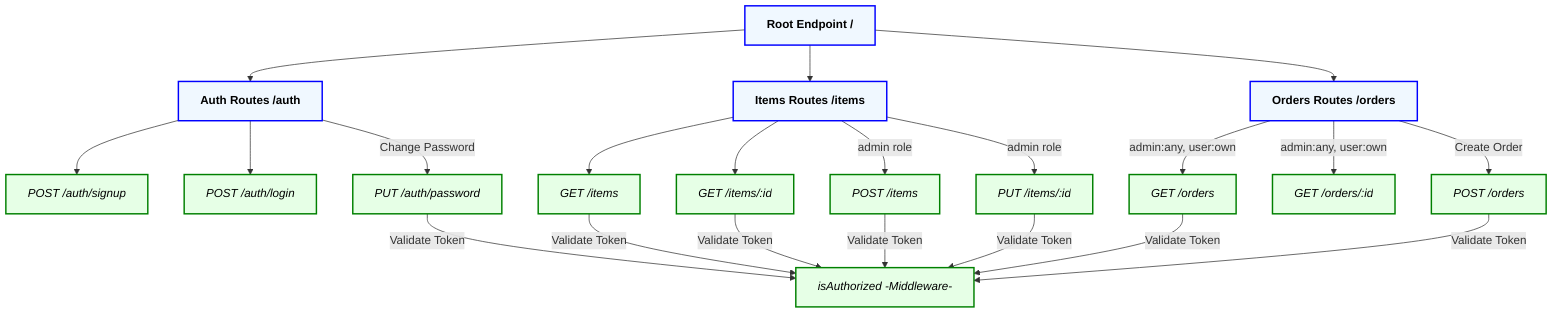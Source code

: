 flowchart TD
    A[Root Endpoint / ]:::endpoint
    B[Auth Routes /auth]:::endpoint
    C[Items Routes /items]:::endpoint
    D[Orders Routes /orders]:::endpoint

    B1[POST /auth/signup]:::route
    B2[POST /auth/login]:::route
    B3[PUT /auth/password]:::route

    C1[GET /items]:::route
    C2[GET /items/:id]:::route
    C3[POST /items]:::route
    C4[PUT /items/:id]:::route

    D1[GET /orders]:::route
    D2[GET /orders/:id]:::route
    D3[POST /orders]:::route

    E[isAuthorized -Middleware-]:::route

    A --> B
    A --> C
    A --> D
    B --> B1
    B --> B2
    B -->|Change Password| B3
    B3 -->|Validate Token| E
    C --> C1
    C1 -->|Validate Token| E
    C --> C2
    C2 -->|Validate Token| E
    C --> |admin role| C3
    C3 -->|Validate Token| E
    C -->|admin role| C4
    C4 -->|Validate Token| E
    D --> |admin:any, user:own| D1
    D1 -->|Validate Token| E
    D --> |admin:any, user:own| D2
    D -->|Create Order| D3
    D3 -->|Validate Token| E

    classDef endpoint fill:#f0f8ff,stroke:#0000ff,stroke-width:2px,color:#000,font-weight:bold;
    classDef route fill:#e6ffe6,stroke:#008000,stroke-width:2px,color:#000,font-style:italic;